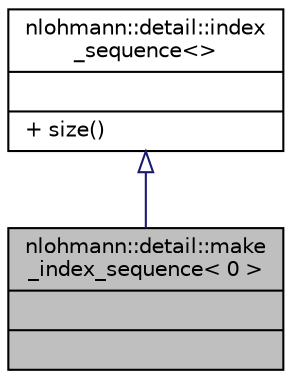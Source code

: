 digraph "nlohmann::detail::make_index_sequence&lt; 0 &gt;"
{
 // INTERACTIVE_SVG=YES
  edge [fontname="Helvetica",fontsize="10",labelfontname="Helvetica",labelfontsize="10"];
  node [fontname="Helvetica",fontsize="10",shape=record];
  Node1 [label="{nlohmann::detail::make\l_index_sequence\< 0 \>\n||}",height=0.2,width=0.4,color="black", fillcolor="grey75", style="filled", fontcolor="black"];
  Node2 -> Node1 [dir="back",color="midnightblue",fontsize="10",style="solid",arrowtail="onormal"];
  Node2 [label="{nlohmann::detail::index\l_sequence\<\>\n||+ size()\l}",height=0.2,width=0.4,color="black", fillcolor="white", style="filled",URL="$structnlohmann_1_1detail_1_1index__sequence.html"];
}
